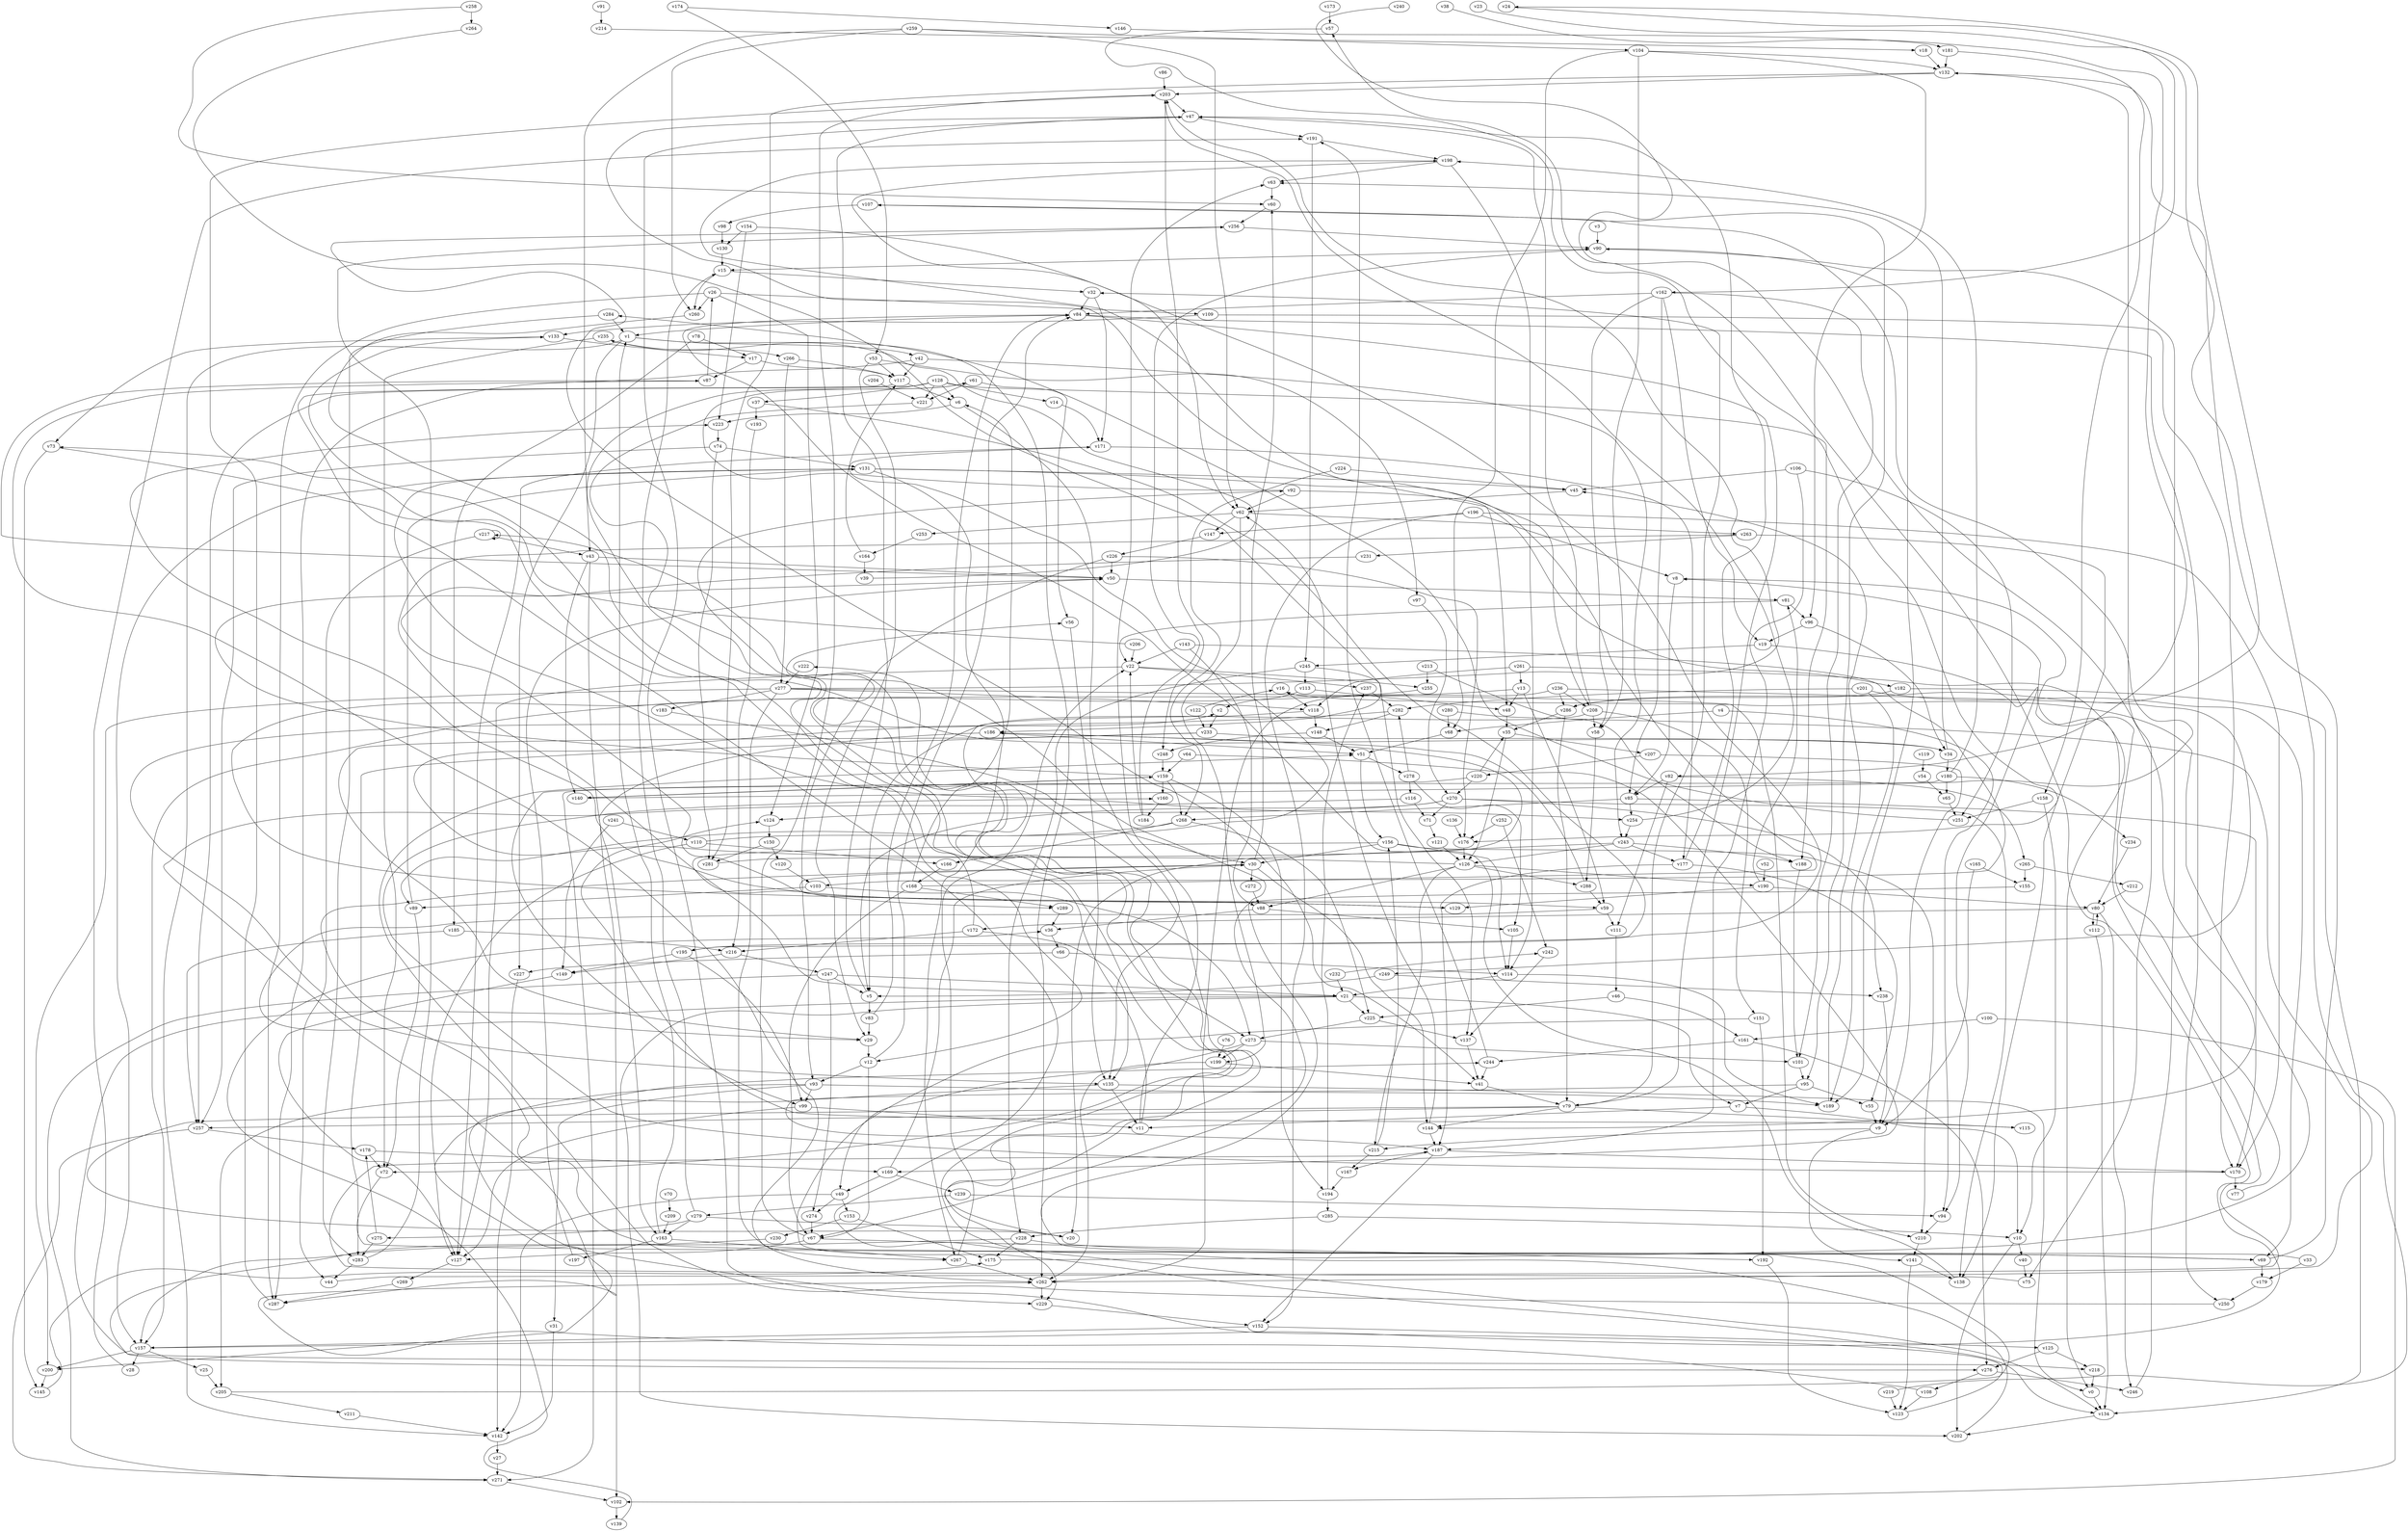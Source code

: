 // Benchmark game 431 - 290 vertices
// time_bound: 23
// targets: v116
digraph G {
    v0 [name="v0", player=0];
    v1 [name="v1", player=0];
    v2 [name="v2", player=1];
    v3 [name="v3", player=0];
    v4 [name="v4", player=0];
    v5 [name="v5", player=1];
    v6 [name="v6", player=1];
    v7 [name="v7", player=0];
    v8 [name="v8", player=1];
    v9 [name="v9", player=0];
    v10 [name="v10", player=1];
    v11 [name="v11", player=1];
    v12 [name="v12", player=0];
    v13 [name="v13", player=1];
    v14 [name="v14", player=1];
    v15 [name="v15", player=1];
    v16 [name="v16", player=0];
    v17 [name="v17", player=1];
    v18 [name="v18", player=0];
    v19 [name="v19", player=0];
    v20 [name="v20", player=0];
    v21 [name="v21", player=1];
    v22 [name="v22", player=0];
    v23 [name="v23", player=0];
    v24 [name="v24", player=1];
    v25 [name="v25", player=1];
    v26 [name="v26", player=1];
    v27 [name="v27", player=1];
    v28 [name="v28", player=0];
    v29 [name="v29", player=1];
    v30 [name="v30", player=0];
    v31 [name="v31", player=1];
    v32 [name="v32", player=0];
    v33 [name="v33", player=1];
    v34 [name="v34", player=1];
    v35 [name="v35", player=0];
    v36 [name="v36", player=0];
    v37 [name="v37", player=1];
    v38 [name="v38", player=1];
    v39 [name="v39", player=1];
    v40 [name="v40", player=0];
    v41 [name="v41", player=1];
    v42 [name="v42", player=1];
    v43 [name="v43", player=1];
    v44 [name="v44", player=1];
    v45 [name="v45", player=0];
    v46 [name="v46", player=0];
    v47 [name="v47", player=1];
    v48 [name="v48", player=0];
    v49 [name="v49", player=1];
    v50 [name="v50", player=0];
    v51 [name="v51", player=0];
    v52 [name="v52", player=1];
    v53 [name="v53", player=0];
    v54 [name="v54", player=0];
    v55 [name="v55", player=1];
    v56 [name="v56", player=0];
    v57 [name="v57", player=0];
    v58 [name="v58", player=1];
    v59 [name="v59", player=1];
    v60 [name="v60", player=1];
    v61 [name="v61", player=1];
    v62 [name="v62", player=1];
    v63 [name="v63", player=0];
    v64 [name="v64", player=0];
    v65 [name="v65", player=1];
    v66 [name="v66", player=1];
    v67 [name="v67", player=1];
    v68 [name="v68", player=1];
    v69 [name="v69", player=0];
    v70 [name="v70", player=0];
    v71 [name="v71", player=0];
    v72 [name="v72", player=0];
    v73 [name="v73", player=1];
    v74 [name="v74", player=0];
    v75 [name="v75", player=1];
    v76 [name="v76", player=1];
    v77 [name="v77", player=1];
    v78 [name="v78", player=0];
    v79 [name="v79", player=0];
    v80 [name="v80", player=1];
    v81 [name="v81", player=1];
    v82 [name="v82", player=0];
    v83 [name="v83", player=0];
    v84 [name="v84", player=1];
    v85 [name="v85", player=1];
    v86 [name="v86", player=1];
    v87 [name="v87", player=0];
    v88 [name="v88", player=0];
    v89 [name="v89", player=0];
    v90 [name="v90", player=0];
    v91 [name="v91", player=1];
    v92 [name="v92", player=1];
    v93 [name="v93", player=1];
    v94 [name="v94", player=1];
    v95 [name="v95", player=0];
    v96 [name="v96", player=1];
    v97 [name="v97", player=1];
    v98 [name="v98", player=0];
    v99 [name="v99", player=1];
    v100 [name="v100", player=0];
    v101 [name="v101", player=1];
    v102 [name="v102", player=0];
    v103 [name="v103", player=1];
    v104 [name="v104", player=0];
    v105 [name="v105", player=0];
    v106 [name="v106", player=1];
    v107 [name="v107", player=1];
    v108 [name="v108", player=1];
    v109 [name="v109", player=1];
    v110 [name="v110", player=0];
    v111 [name="v111", player=1];
    v112 [name="v112", player=0];
    v113 [name="v113", player=0];
    v114 [name="v114", player=0];
    v115 [name="v115", player=1];
    v116 [name="v116", player=1, target=1];
    v117 [name="v117", player=1];
    v118 [name="v118", player=0];
    v119 [name="v119", player=0];
    v120 [name="v120", player=0];
    v121 [name="v121", player=1];
    v122 [name="v122", player=0];
    v123 [name="v123", player=0];
    v124 [name="v124", player=0];
    v125 [name="v125", player=0];
    v126 [name="v126", player=1];
    v127 [name="v127", player=0];
    v128 [name="v128", player=1];
    v129 [name="v129", player=0];
    v130 [name="v130", player=0];
    v131 [name="v131", player=0];
    v132 [name="v132", player=0];
    v133 [name="v133", player=1];
    v134 [name="v134", player=0];
    v135 [name="v135", player=0];
    v136 [name="v136", player=1];
    v137 [name="v137", player=0];
    v138 [name="v138", player=1];
    v139 [name="v139", player=1];
    v140 [name="v140", player=0];
    v141 [name="v141", player=1];
    v142 [name="v142", player=1];
    v143 [name="v143", player=1];
    v144 [name="v144", player=1];
    v145 [name="v145", player=1];
    v146 [name="v146", player=1];
    v147 [name="v147", player=0];
    v148 [name="v148", player=0];
    v149 [name="v149", player=1];
    v150 [name="v150", player=1];
    v151 [name="v151", player=1];
    v152 [name="v152", player=1];
    v153 [name="v153", player=0];
    v154 [name="v154", player=1];
    v155 [name="v155", player=0];
    v156 [name="v156", player=0];
    v157 [name="v157", player=1];
    v158 [name="v158", player=1];
    v159 [name="v159", player=0];
    v160 [name="v160", player=0];
    v161 [name="v161", player=1];
    v162 [name="v162", player=0];
    v163 [name="v163", player=1];
    v164 [name="v164", player=1];
    v165 [name="v165", player=1];
    v166 [name="v166", player=0];
    v167 [name="v167", player=1];
    v168 [name="v168", player=1];
    v169 [name="v169", player=0];
    v170 [name="v170", player=1];
    v171 [name="v171", player=0];
    v172 [name="v172", player=1];
    v173 [name="v173", player=1];
    v174 [name="v174", player=0];
    v175 [name="v175", player=1];
    v176 [name="v176", player=1];
    v177 [name="v177", player=0];
    v178 [name="v178", player=1];
    v179 [name="v179", player=1];
    v180 [name="v180", player=1];
    v181 [name="v181", player=1];
    v182 [name="v182", player=1];
    v183 [name="v183", player=0];
    v184 [name="v184", player=0];
    v185 [name="v185", player=0];
    v186 [name="v186", player=1];
    v187 [name="v187", player=1];
    v188 [name="v188", player=1];
    v189 [name="v189", player=1];
    v190 [name="v190", player=0];
    v191 [name="v191", player=1];
    v192 [name="v192", player=1];
    v193 [name="v193", player=0];
    v194 [name="v194", player=1];
    v195 [name="v195", player=0];
    v196 [name="v196", player=0];
    v197 [name="v197", player=0];
    v198 [name="v198", player=0];
    v199 [name="v199", player=0];
    v200 [name="v200", player=0];
    v201 [name="v201", player=1];
    v202 [name="v202", player=1];
    v203 [name="v203", player=1];
    v204 [name="v204", player=1];
    v205 [name="v205", player=1];
    v206 [name="v206", player=0];
    v207 [name="v207", player=0];
    v208 [name="v208", player=1];
    v209 [name="v209", player=1];
    v210 [name="v210", player=1];
    v211 [name="v211", player=0];
    v212 [name="v212", player=1];
    v213 [name="v213", player=0];
    v214 [name="v214", player=1];
    v215 [name="v215", player=1];
    v216 [name="v216", player=0];
    v217 [name="v217", player=1];
    v218 [name="v218", player=0];
    v219 [name="v219", player=0];
    v220 [name="v220", player=0];
    v221 [name="v221", player=1];
    v222 [name="v222", player=1];
    v223 [name="v223", player=0];
    v224 [name="v224", player=1];
    v225 [name="v225", player=0];
    v226 [name="v226", player=1];
    v227 [name="v227", player=1];
    v228 [name="v228", player=0];
    v229 [name="v229", player=1];
    v230 [name="v230", player=0];
    v231 [name="v231", player=0];
    v232 [name="v232", player=0];
    v233 [name="v233", player=0];
    v234 [name="v234", player=0];
    v235 [name="v235", player=0];
    v236 [name="v236", player=0];
    v237 [name="v237", player=0];
    v238 [name="v238", player=1];
    v239 [name="v239", player=1];
    v240 [name="v240", player=1];
    v241 [name="v241", player=0];
    v242 [name="v242", player=1];
    v243 [name="v243", player=1];
    v244 [name="v244", player=1];
    v245 [name="v245", player=1];
    v246 [name="v246", player=1];
    v247 [name="v247", player=1];
    v248 [name="v248", player=0];
    v249 [name="v249", player=0];
    v250 [name="v250", player=0];
    v251 [name="v251", player=1];
    v252 [name="v252", player=0];
    v253 [name="v253", player=1];
    v254 [name="v254", player=1];
    v255 [name="v255", player=0];
    v256 [name="v256", player=1];
    v257 [name="v257", player=0];
    v258 [name="v258", player=0];
    v259 [name="v259", player=1];
    v260 [name="v260", player=0];
    v261 [name="v261", player=0];
    v262 [name="v262", player=0];
    v263 [name="v263", player=0];
    v264 [name="v264", player=0];
    v265 [name="v265", player=1];
    v266 [name="v266", player=0];
    v267 [name="v267", player=0];
    v268 [name="v268", player=1];
    v269 [name="v269", player=0];
    v270 [name="v270", player=1];
    v271 [name="v271", player=0];
    v272 [name="v272", player=0];
    v273 [name="v273", player=0];
    v274 [name="v274", player=0];
    v275 [name="v275", player=0];
    v276 [name="v276", player=1];
    v277 [name="v277", player=1];
    v278 [name="v278", player=1];
    v279 [name="v279", player=0];
    v280 [name="v280", player=1];
    v281 [name="v281", player=0];
    v282 [name="v282", player=1];
    v283 [name="v283", player=0];
    v284 [name="v284", player=1];
    v285 [name="v285", player=1];
    v286 [name="v286", player=0];
    v287 [name="v287", player=1];
    v288 [name="v288", player=1];
    v289 [name="v289", player=1];

    v0 -> v134;
    v1 -> v42;
    v2 -> v233;
    v3 -> v90;
    v4 -> v94;
    v5 -> v83;
    v6 -> v135;
    v7 -> v10;
    v8 -> v85;
    v9 -> v215;
    v10 -> v40;
    v11 -> v56 [constraint="t mod 3 == 2"];
    v12 -> v84;
    v13 -> v48;
    v14 -> v171;
    v15 -> v32;
    v16 -> v118;
    v17 -> v117;
    v18 -> v132;
    v19 -> v94;
    v20 -> v222 [constraint="t >= 2"];
    v21 -> v218 [constraint="t < 8"];
    v22 -> v255;
    v23 -> v162 [constraint="t >= 1"];
    v24 -> v286 [constraint="t mod 3 == 0"];
    v25 -> v205;
    v26 -> v287;
    v27 -> v271;
    v28 -> v191;
    v29 -> v12;
    v30 -> v129 [constraint="t < 14"];
    v31 -> v142;
    v32 -> v84;
    v33 -> v30 [constraint="t mod 5 == 4"];
    v34 -> v63;
    v35 -> v126;
    v36 -> v66;
    v37 -> v195 [constraint="t < 6"];
    v38 -> v82 [constraint="t >= 5"];
    v39 -> v235 [constraint="t mod 3 == 1"];
    v40 -> v75;
    v41 -> v79;
    v42 -> v117;
    v43 -> v140;
    v44 -> v8 [constraint="t >= 1"];
    v45 -> v62;
    v46 -> v225;
    v47 -> v182 [constraint="t mod 3 == 0"];
    v48 -> v35;
    v49 -> v142;
    v50 -> v87 [constraint="t < 14"];
    v51 -> v278;
    v52 -> v190;
    v53 -> v29;
    v54 -> v65;
    v55 -> v9;
    v56 -> v135;
    v57 -> v176 [constraint="t >= 3"];
    v58 -> v288;
    v59 -> v29 [constraint="t mod 3 == 2"];
    v60 -> v256;
    v61 -> v72 [constraint="t >= 1"];
    v62 -> v147;
    v63 -> v60;
    v64 -> v169 [constraint="t mod 3 == 0"];
    v65 -> v251;
    v66 -> v114;
    v67 -> v127;
    v68 -> v51;
    v69 -> v132;
    v70 -> v209;
    v71 -> v121;
    v72 -> v69 [constraint="t < 9"];
    v73 -> v12 [constraint="t mod 3 == 0"];
    v74 -> v257;
    v75 -> v187 [constraint="t mod 2 == 1"];
    v76 -> v199;
    v77 -> v8 [constraint="t < 7"];
    v78 -> v17;
    v79 -> v20 [constraint="t < 8"];
    v80 -> v246;
    v81 -> v96;
    v82 -> v111;
    v83 -> v29;
    v84 -> v250;
    v85 -> v254;
    v86 -> v203;
    v87 -> v267 [constraint="t >= 3"];
    v88 -> v105;
    v89 -> v131;
    v90 -> v15;
    v91 -> v214;
    v92 -> v61 [constraint="t < 9"];
    v93 -> v200 [constraint="t < 8"];
    v94 -> v210;
    v95 -> v187 [constraint="t mod 5 == 1"];
    v96 -> v19;
    v97 -> v270;
    v98 -> v130;
    v99 -> v127;
    v100 -> v102;
    v101 -> v95;
    v102 -> v139;
    v103 -> v273;
    v104 -> v132;
    v105 -> v114;
    v106 -> v187;
    v107 -> v98;
    v108 -> v262 [constraint="t >= 1"];
    v109 -> v170;
    v110 -> v171 [constraint="t < 5"];
    v111 -> v46;
    v112 -> v134;
    v113 -> v48;
    v114 -> v189;
    v115 -> v124 [constraint="t >= 1"];
    v116 -> v287 [constraint="t >= 2"];
    v117 -> v134 [constraint="t < 12"];
    v118 -> v229 [constraint="t < 13"];
    v119 -> v54;
    v120 -> v103;
    v121 -> v126;
    v122 -> v16 [constraint="t mod 4 == 1"];
    v123 -> v244 [constraint="t >= 1"];
    v124 -> v150;
    v125 -> v276;
    v126 -> v2 [constraint="t >= 4"];
    v127 -> v269;
    v128 -> v221;
    v129 -> v223 [constraint="t >= 3"];
    v130 -> v15;
    v131 -> v254 [constraint="t < 10"];
    v132 -> v75;
    v133 -> v73;
    v134 -> v202;
    v135 -> v205;
    v136 -> v176;
    v137 -> v41;
    v138 -> v84 [constraint="t < 14"];
    v139 -> v36 [constraint="t < 10"];
    v140 -> v107 [constraint="t >= 4"];
    v141 -> v138;
    v142 -> v27;
    v143 -> v103 [constraint="t < 6"];
    v144 -> v62;
    v145 -> v175 [constraint="t < 11"];
    v146 -> v181;
    v147 -> v226;
    v148 -> v51;
    v149 -> v127 [constraint="t < 12"];
    v150 -> v281;
    v151 -> v134 [constraint="t >= 1"];
    v152 -> v157;
    v153 -> v230;
    v154 -> v130;
    v155 -> v67 [constraint="t < 9"];
    v156 -> v129 [constraint="t >= 2"];
    v157 -> v57 [constraint="t mod 4 == 1"];
    v158 -> v251;
    v159 -> v50 [constraint="t < 9"];
    v160 -> v184;
    v161 -> v244;
    v162 -> v58;
    v163 -> v1;
    v164 -> v117;
    v165 -> v155;
    v166 -> v168;
    v167 -> v194;
    v168 -> v198 [constraint="t >= 5"];
    v169 -> v239;
    v170 -> v160 [constraint="t < 15"];
    v171 -> v127;
    v172 -> v133 [constraint="t < 13"];
    v173 -> v57;
    v174 -> v146;
    v175 -> v16 [constraint="t mod 3 == 1"];
    v176 -> v126;
    v177 -> v47;
    v178 -> v72;
    v179 -> v250;
    v180 -> v65;
    v181 -> v132;
    v182 -> v286;
    v183 -> v30 [constraint="t >= 3"];
    v184 -> v22;
    v185 -> v257;
    v186 -> v51;
    v187 -> v152;
    v188 -> v101;
    v189 -> v45;
    v190 -> v129;
    v191 -> v245;
    v192 -> v123;
    v193 -> v216;
    v194 -> v237;
    v195 -> v149;
    v196 -> v152;
    v197 -> v50;
    v198 -> v195 [constraint="t >= 1"];
    v199 -> v41;
    v200 -> v145;
    v201 -> v69;
    v202 -> v92 [constraint="t < 9"];
    v203 -> v47;
    v204 -> v221;
    v205 -> v217 [constraint="t >= 1"];
    v206 -> v73 [constraint="t mod 4 == 0"];
    v207 -> v220;
    v208 -> v47;
    v209 -> v163;
    v210 -> v141;
    v211 -> v142;
    v212 -> v80;
    v213 -> v188 [constraint="t mod 4 == 2"];
    v214 -> v18 [constraint="t >= 4"];
    v215 -> v167;
    v216 -> v247;
    v217 -> v217;
    v218 -> v0;
    v219 -> v24 [constraint="t < 5"];
    v220 -> v99 [constraint="t < 13"];
    v221 -> v273 [constraint="t mod 5 == 2"];
    v222 -> v277;
    v223 -> v74;
    v224 -> v268;
    v225 -> v273;
    v226 -> v176;
    v227 -> v142;
    v228 -> v157;
    v229 -> v152;
    v230 -> v276 [constraint="t < 9"];
    v231 -> v289 [constraint="t >= 1"];
    v232 -> v242 [constraint="t < 10"];
    v233 -> v29 [constraint="t < 11"];
    v234 -> v80;
    v235 -> v72;
    v236 -> v249 [constraint="t mod 4 == 1"];
    v237 -> v282;
    v238 -> v9;
    v239 -> v279;
    v240 -> v144 [constraint="t < 6"];
    v241 -> v110;
    v242 -> v137;
    v243 -> v126;
    v244 -> v41;
    v245 -> v113;
    v246 -> v90;
    v247 -> v274;
    v248 -> v159;
    v249 -> v238;
    v250 -> v51 [constraint="t < 14"];
    v251 -> v284 [constraint="t < 9"];
    v252 -> v176;
    v253 -> v164;
    v254 -> v203 [constraint="t >= 5"];
    v255 -> v59 [constraint="t < 9"];
    v256 -> v41 [constraint="t >= 1"];
    v257 -> v178;
    v258 -> v60 [constraint="t >= 2"];
    v259 -> v43;
    v260 -> v34 [constraint="t >= 2"];
    v261 -> v118;
    v262 -> v229;
    v263 -> v21 [constraint="t < 13"];
    v264 -> v186 [constraint="t < 8"];
    v265 -> v155;
    v266 -> v277;
    v267 -> v262;
    v268 -> v89 [constraint="t < 11"];
    v269 -> v287;
    v270 -> v138;
    v271 -> v102;
    v272 -> v88;
    v273 -> v101;
    v274 -> v67;
    v275 -> v283;
    v276 -> v246;
    v277 -> v203 [constraint="t < 8"];
    v278 -> v105;
    v279 -> v163;
    v280 -> v262 [constraint="t mod 3 == 2"];
    v281 -> v186 [constraint="t < 6"];
    v282 -> v135 [constraint="t mod 3 == 2"];
    v283 -> v44;
    v284 -> v1;
    v285 -> v228;
    v286 -> v35;
    v287 -> v203;
    v288 -> v186 [constraint="t >= 5"];
    v289 -> v36;
    v236 -> v208;
    v187 -> v167;
    v34 -> v180;
    v208 -> v58;
    v161 -> v276;
    v178 -> v169;
    v224 -> v45;
    v159 -> v268;
    v85 -> v268;
    v74 -> v131;
    v249 -> v5;
    v79 -> v257;
    v148 -> v248;
    v53 -> v117;
    v196 -> v8;
    v93 -> v99;
    v126 -> v288;
    v131 -> v45;
    v277 -> v183;
    v190 -> v81;
    v201 -> v282;
    v283 -> v256;
    v128 -> v188;
    v186 -> v102;
    v162 -> v19;
    v235 -> v266;
    v275 -> v178;
    v258 -> v264;
    v228 -> v69;
    v89 -> v72;
    v270 -> v5;
    v74 -> v281;
    v265 -> v212;
    v233 -> v283;
    v30 -> v60;
    v267 -> v22;
    v263 -> v231;
    v243 -> v20;
    v180 -> v271;
    v1 -> v262;
    v180 -> v234;
    v226 -> v50;
    v177 -> v187;
    v103 -> v89;
    v225 -> v137;
    v131 -> v267;
    v277 -> v262;
    v128 -> v6;
    v244 -> v191;
    v93 -> v189;
    v12 -> v93;
    v180 -> v198;
    v141 -> v123;
    v243 -> v188;
    v164 -> v39;
    v99 -> v11;
    v162 -> v101;
    v236 -> v286;
    v252 -> v242;
    v196 -> v147;
    v168 -> v67;
    v243 -> v177;
    v62 -> v263;
    v107 -> v95;
    v143 -> v88;
    v88 -> v36;
    v153 -> v175;
    v47 -> v229;
    v208 -> v5;
    v215 -> v156;
    v172 -> v216;
    v261 -> v0;
    v118 -> v148;
    v135 -> v0;
    v259 -> v104;
    v232 -> v21;
    v4 -> v68;
    v156 -> v114;
    v172 -> v135;
    v49 -> v274;
    v108 -> v123;
    v87 -> v26;
    v245 -> v137;
    v201 -> v189;
    v157 -> v28;
    v220 -> v270;
    v199 -> v262;
    v106 -> v251;
    v92 -> v48;
    v233 -> v34;
    v168 -> v289;
    v19 -> v245;
    v228 -> v175;
    v131 -> v157;
    v270 -> v71;
    v93 -> v31;
    v96 -> v34;
    v177 -> v55;
    v82 -> v85;
    v128 -> v257;
    v206 -> v22;
    v104 -> v96;
    v110 -> v166;
    v116 -> v71;
    v22 -> v127;
    v171 -> v177;
    v61 -> v221;
    v42 -> v287;
    v156 -> v30;
    v165 -> v9;
    v113 -> v2;
    v11 -> v63;
    v59 -> v111;
    v263 -> v138;
    v12 -> v67;
    v187 -> v170;
    v117 -> v6;
    v49 -> v153;
    v126 -> v190;
    v198 -> v114;
    v217 -> v43;
    v277 -> v210;
    v247 -> v21;
    v30 -> v144;
    v184 -> v90;
    v276 -> v108;
    v78 -> v185;
    v261 -> v13;
    v220 -> v35;
    v144 -> v187;
    v259 -> v260;
    v241 -> v149;
    v279 -> v275;
    v81 -> v22;
    v125 -> v218;
    v245 -> v228;
    v26 -> v109;
    v132 -> v203;
    v6 -> v223;
    v106 -> v45;
    v288 -> v59;
    v154 -> v62;
    v30 -> v272;
    v154 -> v223;
    v109 -> v133;
    v140 -> v159;
    v1 -> v227;
    v95 -> v7;
    v1 -> v142;
    v226 -> v93;
    v128 -> v37;
    v158 -> v10;
    v104 -> v68;
    v163 -> v267;
    v114 -> v21;
    v132 -> v281;
    v92 -> v62;
    v273 -> v199;
    v168 -> v6;
    v80 -> v172;
    v46 -> v161;
    v190 -> v80;
    v169 -> v49;
    v13 -> v59;
    v26 -> v124;
    v79 -> v32;
    v21 -> v7;
    v205 -> v211;
    v82 -> v265;
    v37 -> v193;
    v51 -> v156;
    v21 -> v202;
    v5 -> v47;
    v277 -> v118;
    v239 -> v94;
    v170 -> v77;
    v254 -> v243;
    v62 -> v253;
    v208 -> v151;
    v247 -> v5;
    v270 -> v238;
    v32 -> v171;
    v185 -> v216;
    v15 -> v260;
    v9 -> v141;
    v80 -> v112;
    v79 -> v115;
    v278 -> v116;
    v150 -> v120;
    v213 -> v255;
    v62 -> v199;
    v279 -> v20;
    v90 -> v189;
    v181 -> v158;
    v156 -> v210;
    v151 -> v192;
    v182 -> v134;
    v280 -> v68;
    v282 -> v148;
    v69 -> v179;
    v277 -> v200;
    v159 -> v160;
    v7 -> v11;
    v266 -> v117;
    v42 -> v243;
    v73 -> v145;
    v112 -> v80;
    v67 -> v192;
    v216 -> v149;
    v198 -> v63;
    v207 -> v9;
    v43 -> v50;
    v100 -> v161;
    v143 -> v22;
    v284 -> v283;
    v10 -> v202;
    v217 -> v44;
    v157 -> v200;
    v131 -> v208;
    v61 -> v56;
    v128 -> v14;
    v273 -> v49;
    v257 -> v271;
    v135 -> v11;
    v162 -> v85;
    v126 -> v215;
    v174 -> v53;
    v79 -> v144;
    v159 -> v140;
    v286 -> v79;
    v67 -> v203;
    v35 -> v207;
    v64 -> v159;
    v83 -> v84;
    v247 -> v271;
    v203 -> v248;
    v85 -> v170;
    v43 -> v163;
    v104 -> v58;
    v278 -> v282;
    v270 -> v124;
    v268 -> v225;
    v219 -> v123;
    v236 -> v262;
    v53 -> v97;
    v268 -> v166;
    v26 -> v260;
    v195 -> v99;
    v169 -> v30;
    v256 -> v90;
    v162 -> v84;
    v110 -> v127;
    v17 -> v87;
    v163 -> v197;
    v191 -> v198;
    v21 -> v225;
    v259 -> v62;
    v159 -> v194;
    v122 -> v233;
    v84 -> v79;
    v279 -> v15;
    v152 -> v125;
    v22 -> v237;
    v194 -> v285;
    v133 -> v17;
    v13 -> v157;
    v95 -> v55;
    v33 -> v179;
    v196 -> v170;
    v47 -> v191;
    v50 -> v81;
    v66 -> v227;
    v285 -> v10;
    v84 -> v1;
    v126 -> v88;
    v157 -> v25;
}
